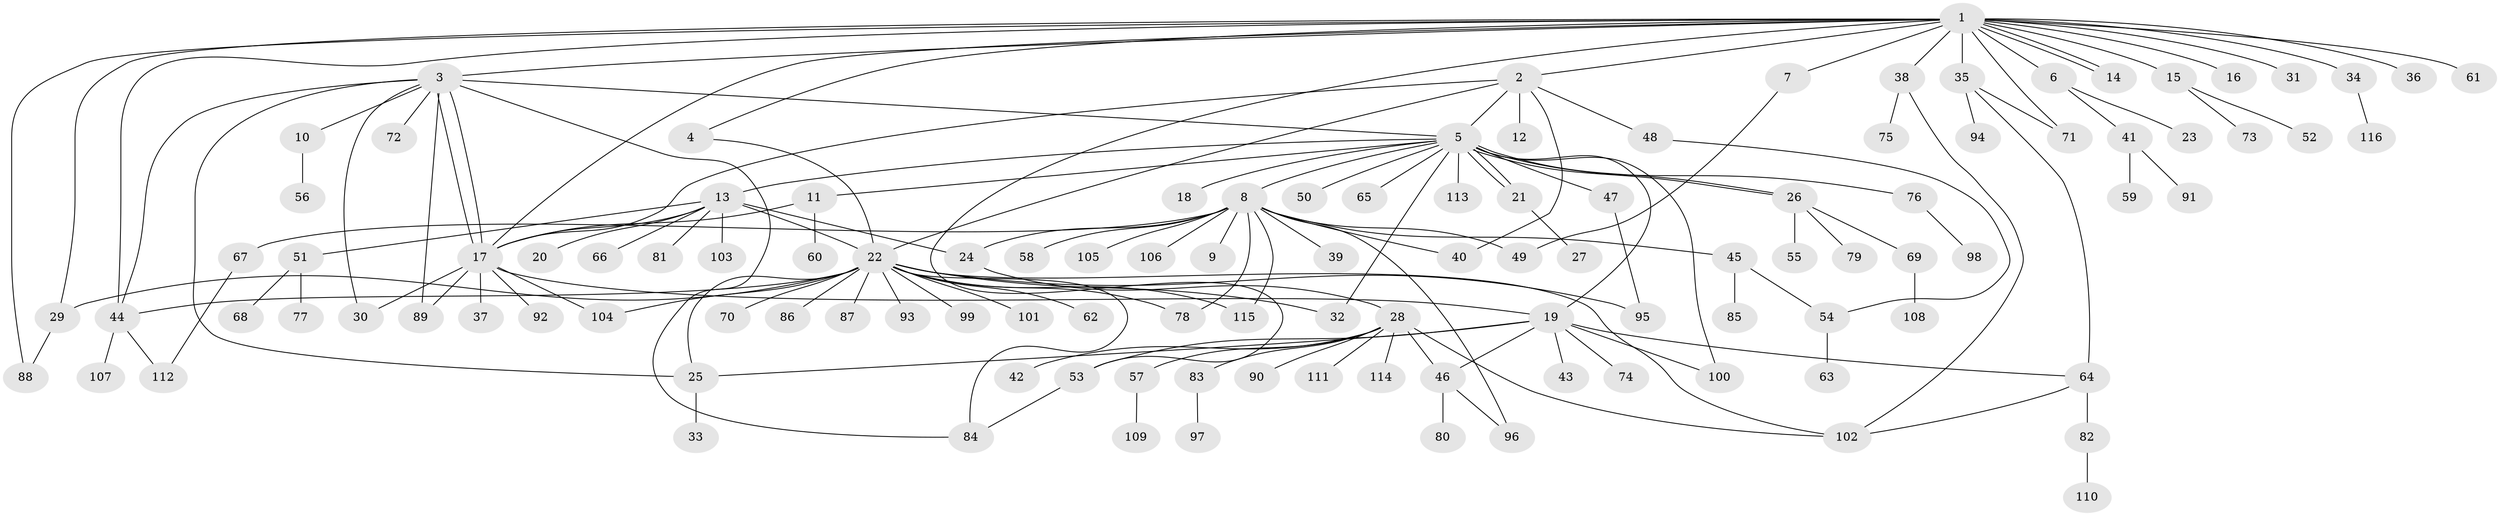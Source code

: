 // coarse degree distribution, {1: 0.9482758620689655, 10: 0.017241379310344827, 14: 0.017241379310344827, 35: 0.017241379310344827}
// Generated by graph-tools (version 1.1) at 2025/51/03/04/25 21:51:36]
// undirected, 116 vertices, 156 edges
graph export_dot {
graph [start="1"]
  node [color=gray90,style=filled];
  1;
  2;
  3;
  4;
  5;
  6;
  7;
  8;
  9;
  10;
  11;
  12;
  13;
  14;
  15;
  16;
  17;
  18;
  19;
  20;
  21;
  22;
  23;
  24;
  25;
  26;
  27;
  28;
  29;
  30;
  31;
  32;
  33;
  34;
  35;
  36;
  37;
  38;
  39;
  40;
  41;
  42;
  43;
  44;
  45;
  46;
  47;
  48;
  49;
  50;
  51;
  52;
  53;
  54;
  55;
  56;
  57;
  58;
  59;
  60;
  61;
  62;
  63;
  64;
  65;
  66;
  67;
  68;
  69;
  70;
  71;
  72;
  73;
  74;
  75;
  76;
  77;
  78;
  79;
  80;
  81;
  82;
  83;
  84;
  85;
  86;
  87;
  88;
  89;
  90;
  91;
  92;
  93;
  94;
  95;
  96;
  97;
  98;
  99;
  100;
  101;
  102;
  103;
  104;
  105;
  106;
  107;
  108;
  109;
  110;
  111;
  112;
  113;
  114;
  115;
  116;
  1 -- 2;
  1 -- 3;
  1 -- 4;
  1 -- 6;
  1 -- 7;
  1 -- 14;
  1 -- 14;
  1 -- 15;
  1 -- 16;
  1 -- 17;
  1 -- 29;
  1 -- 31;
  1 -- 34;
  1 -- 35;
  1 -- 36;
  1 -- 38;
  1 -- 44;
  1 -- 53;
  1 -- 61;
  1 -- 71;
  1 -- 88;
  2 -- 5;
  2 -- 12;
  2 -- 17;
  2 -- 22;
  2 -- 40;
  2 -- 48;
  3 -- 5;
  3 -- 10;
  3 -- 17;
  3 -- 17;
  3 -- 25;
  3 -- 30;
  3 -- 44;
  3 -- 72;
  3 -- 84;
  3 -- 89;
  4 -- 22;
  5 -- 8;
  5 -- 11;
  5 -- 13;
  5 -- 18;
  5 -- 19;
  5 -- 21;
  5 -- 21;
  5 -- 26;
  5 -- 26;
  5 -- 32;
  5 -- 47;
  5 -- 50;
  5 -- 65;
  5 -- 76;
  5 -- 100;
  5 -- 113;
  6 -- 23;
  6 -- 41;
  7 -- 49;
  8 -- 9;
  8 -- 24;
  8 -- 39;
  8 -- 40;
  8 -- 45;
  8 -- 49;
  8 -- 58;
  8 -- 67;
  8 -- 78;
  8 -- 96;
  8 -- 105;
  8 -- 106;
  8 -- 115;
  10 -- 56;
  11 -- 17;
  11 -- 60;
  13 -- 17;
  13 -- 20;
  13 -- 22;
  13 -- 24;
  13 -- 51;
  13 -- 66;
  13 -- 81;
  13 -- 103;
  15 -- 52;
  15 -- 73;
  17 -- 19;
  17 -- 30;
  17 -- 37;
  17 -- 89;
  17 -- 92;
  17 -- 104;
  19 -- 25;
  19 -- 43;
  19 -- 46;
  19 -- 53;
  19 -- 64;
  19 -- 74;
  19 -- 100;
  21 -- 27;
  22 -- 25;
  22 -- 29;
  22 -- 32;
  22 -- 44;
  22 -- 62;
  22 -- 70;
  22 -- 78;
  22 -- 84;
  22 -- 86;
  22 -- 87;
  22 -- 93;
  22 -- 95;
  22 -- 99;
  22 -- 101;
  22 -- 102;
  22 -- 104;
  22 -- 115;
  24 -- 28;
  25 -- 33;
  26 -- 55;
  26 -- 69;
  26 -- 79;
  28 -- 42;
  28 -- 46;
  28 -- 57;
  28 -- 83;
  28 -- 90;
  28 -- 102;
  28 -- 111;
  28 -- 114;
  29 -- 88;
  34 -- 116;
  35 -- 64;
  35 -- 71;
  35 -- 94;
  38 -- 75;
  38 -- 102;
  41 -- 59;
  41 -- 91;
  44 -- 107;
  44 -- 112;
  45 -- 54;
  45 -- 85;
  46 -- 80;
  46 -- 96;
  47 -- 95;
  48 -- 54;
  51 -- 68;
  51 -- 77;
  53 -- 84;
  54 -- 63;
  57 -- 109;
  64 -- 82;
  64 -- 102;
  67 -- 112;
  69 -- 108;
  76 -- 98;
  82 -- 110;
  83 -- 97;
}
